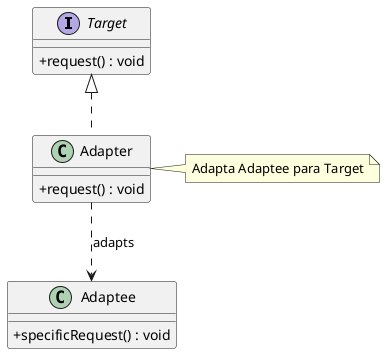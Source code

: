 @startuml Adapter
    skinparam classAttributeIconSize 0
    
    interface Target {
        +request() : void
    }

    class Adapter {
        +request() : void
    }

    class Adaptee {
        +specificRequest() : void
    }
    
    Target <|.. Adapter
    Adapter ..> Adaptee : adapts
    note right of Adapter : Adapta Adaptee para Target
@enduml
